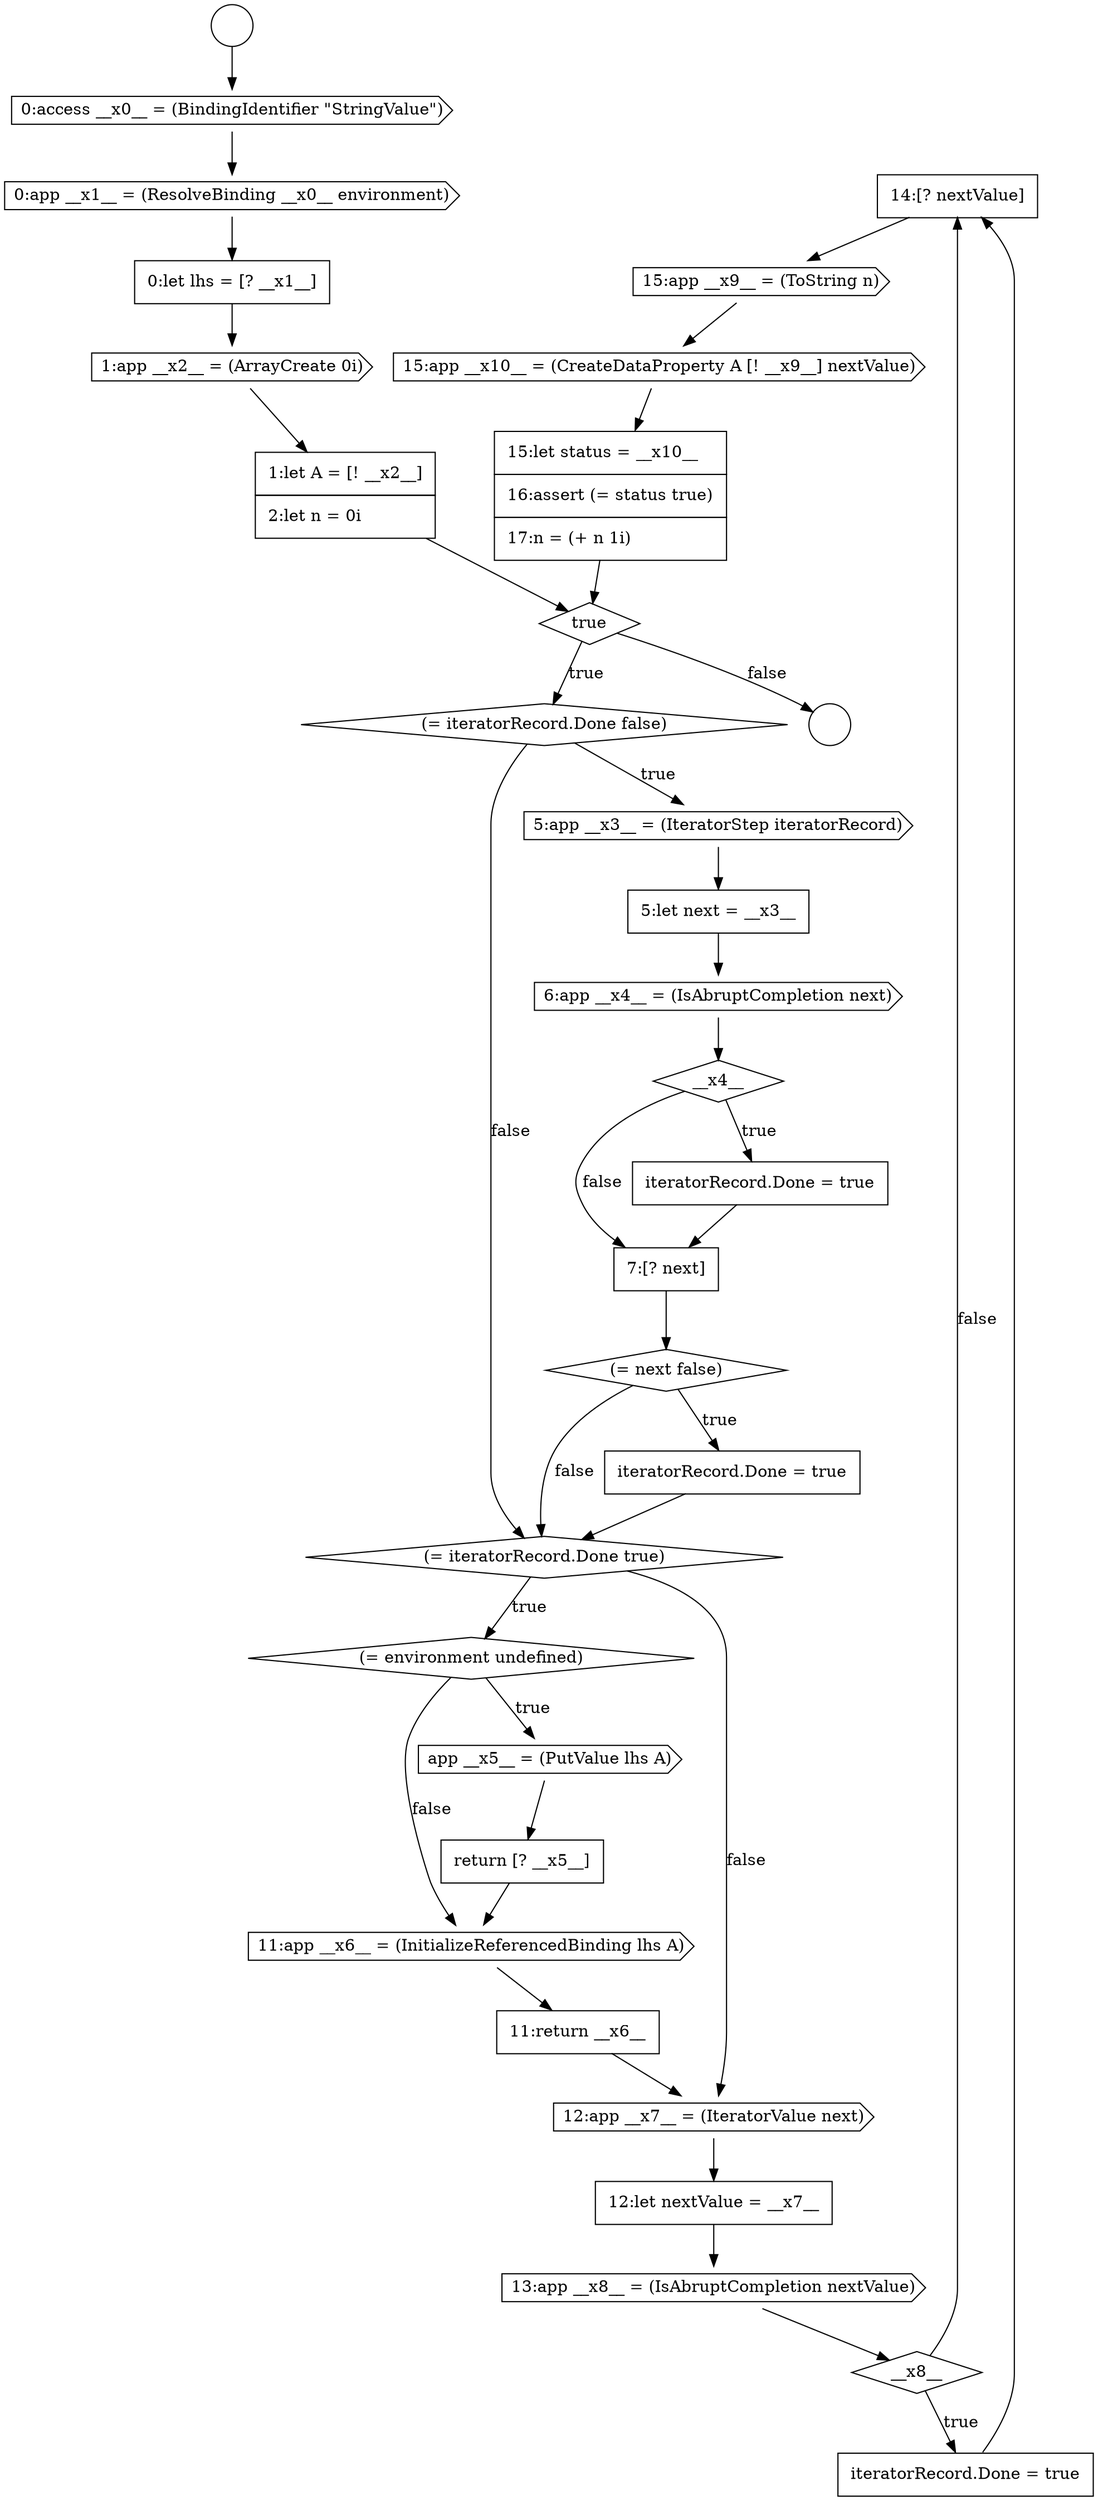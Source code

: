digraph {
  node6355 [shape=none, margin=0, label=<<font color="black">
    <table border="0" cellborder="1" cellspacing="0" cellpadding="10">
      <tr><td align="left">14:[? nextValue]</td></tr>
    </table>
  </font>> color="black" fillcolor="white" style=filled]
  node6338 [shape=cds, label=<<font color="black">6:app __x4__ = (IsAbruptCompletion next)</font>> color="black" fillcolor="white" style=filled]
  node6336 [shape=cds, label=<<font color="black">5:app __x3__ = (IteratorStep iteratorRecord)</font>> color="black" fillcolor="white" style=filled]
  node6342 [shape=diamond, label=<<font color="black">(= next false)</font>> color="black" fillcolor="white" style=filled]
  node6344 [shape=diamond, label=<<font color="black">(= iteratorRecord.Done true)</font>> color="black" fillcolor="white" style=filled]
  node6340 [shape=none, margin=0, label=<<font color="black">
    <table border="0" cellborder="1" cellspacing="0" cellpadding="10">
      <tr><td align="left">iteratorRecord.Done = true</td></tr>
    </table>
  </font>> color="black" fillcolor="white" style=filled]
  node6353 [shape=diamond, label=<<font color="black">__x8__</font>> color="black" fillcolor="white" style=filled]
  node6345 [shape=diamond, label=<<font color="black">(= environment undefined)</font>> color="black" fillcolor="white" style=filled]
  node6350 [shape=cds, label=<<font color="black">12:app __x7__ = (IteratorValue next)</font>> color="black" fillcolor="white" style=filled]
  node6332 [shape=cds, label=<<font color="black">1:app __x2__ = (ArrayCreate 0i)</font>> color="black" fillcolor="white" style=filled]
  node6347 [shape=none, margin=0, label=<<font color="black">
    <table border="0" cellborder="1" cellspacing="0" cellpadding="10">
      <tr><td align="left">return [? __x5__]</td></tr>
    </table>
  </font>> color="black" fillcolor="white" style=filled]
  node6327 [shape=circle label=" " color="black" fillcolor="white" style=filled]
  node6343 [shape=none, margin=0, label=<<font color="black">
    <table border="0" cellborder="1" cellspacing="0" cellpadding="10">
      <tr><td align="left">iteratorRecord.Done = true</td></tr>
    </table>
  </font>> color="black" fillcolor="white" style=filled]
  node6328 [shape=circle label=" " color="black" fillcolor="white" style=filled]
  node6356 [shape=cds, label=<<font color="black">15:app __x9__ = (ToString n)</font>> color="black" fillcolor="white" style=filled]
  node6339 [shape=diamond, label=<<font color="black">__x4__</font>> color="black" fillcolor="white" style=filled]
  node6335 [shape=diamond, label=<<font color="black">(= iteratorRecord.Done false)</font>> color="black" fillcolor="white" style=filled]
  node6349 [shape=none, margin=0, label=<<font color="black">
    <table border="0" cellborder="1" cellspacing="0" cellpadding="10">
      <tr><td align="left">11:return __x6__</td></tr>
    </table>
  </font>> color="black" fillcolor="white" style=filled]
  node6331 [shape=none, margin=0, label=<<font color="black">
    <table border="0" cellborder="1" cellspacing="0" cellpadding="10">
      <tr><td align="left">0:let lhs = [? __x1__]</td></tr>
    </table>
  </font>> color="black" fillcolor="white" style=filled]
  node6346 [shape=cds, label=<<font color="black">app __x5__ = (PutValue lhs A)</font>> color="black" fillcolor="white" style=filled]
  node6357 [shape=cds, label=<<font color="black">15:app __x10__ = (CreateDataProperty A [! __x9__] nextValue)</font>> color="black" fillcolor="white" style=filled]
  node6334 [shape=diamond, label=<<font color="black">true</font>> color="black" fillcolor="white" style=filled]
  node6352 [shape=cds, label=<<font color="black">13:app __x8__ = (IsAbruptCompletion nextValue)</font>> color="black" fillcolor="white" style=filled]
  node6330 [shape=cds, label=<<font color="black">0:app __x1__ = (ResolveBinding __x0__ environment)</font>> color="black" fillcolor="white" style=filled]
  node6337 [shape=none, margin=0, label=<<font color="black">
    <table border="0" cellborder="1" cellspacing="0" cellpadding="10">
      <tr><td align="left">5:let next = __x3__</td></tr>
    </table>
  </font>> color="black" fillcolor="white" style=filled]
  node6333 [shape=none, margin=0, label=<<font color="black">
    <table border="0" cellborder="1" cellspacing="0" cellpadding="10">
      <tr><td align="left">1:let A = [! __x2__]</td></tr>
      <tr><td align="left">2:let n = 0i</td></tr>
    </table>
  </font>> color="black" fillcolor="white" style=filled]
  node6358 [shape=none, margin=0, label=<<font color="black">
    <table border="0" cellborder="1" cellspacing="0" cellpadding="10">
      <tr><td align="left">15:let status = __x10__</td></tr>
      <tr><td align="left">16:assert (= status true)</td></tr>
      <tr><td align="left">17:n = (+ n 1i)</td></tr>
    </table>
  </font>> color="black" fillcolor="white" style=filled]
  node6341 [shape=none, margin=0, label=<<font color="black">
    <table border="0" cellborder="1" cellspacing="0" cellpadding="10">
      <tr><td align="left">7:[? next]</td></tr>
    </table>
  </font>> color="black" fillcolor="white" style=filled]
  node6354 [shape=none, margin=0, label=<<font color="black">
    <table border="0" cellborder="1" cellspacing="0" cellpadding="10">
      <tr><td align="left">iteratorRecord.Done = true</td></tr>
    </table>
  </font>> color="black" fillcolor="white" style=filled]
  node6351 [shape=none, margin=0, label=<<font color="black">
    <table border="0" cellborder="1" cellspacing="0" cellpadding="10">
      <tr><td align="left">12:let nextValue = __x7__</td></tr>
    </table>
  </font>> color="black" fillcolor="white" style=filled]
  node6329 [shape=cds, label=<<font color="black">0:access __x0__ = (BindingIdentifier &quot;StringValue&quot;)</font>> color="black" fillcolor="white" style=filled]
  node6348 [shape=cds, label=<<font color="black">11:app __x6__ = (InitializeReferencedBinding lhs A)</font>> color="black" fillcolor="white" style=filled]
  node6354 -> node6355 [ color="black"]
  node6333 -> node6334 [ color="black"]
  node6353 -> node6354 [label=<<font color="black">true</font>> color="black"]
  node6353 -> node6355 [label=<<font color="black">false</font>> color="black"]
  node6331 -> node6332 [ color="black"]
  node6347 -> node6348 [ color="black"]
  node6357 -> node6358 [ color="black"]
  node6355 -> node6356 [ color="black"]
  node6358 -> node6334 [ color="black"]
  node6332 -> node6333 [ color="black"]
  node6356 -> node6357 [ color="black"]
  node6349 -> node6350 [ color="black"]
  node6343 -> node6344 [ color="black"]
  node6340 -> node6341 [ color="black"]
  node6345 -> node6346 [label=<<font color="black">true</font>> color="black"]
  node6345 -> node6348 [label=<<font color="black">false</font>> color="black"]
  node6336 -> node6337 [ color="black"]
  node6335 -> node6336 [label=<<font color="black">true</font>> color="black"]
  node6335 -> node6344 [label=<<font color="black">false</font>> color="black"]
  node6327 -> node6329 [ color="black"]
  node6341 -> node6342 [ color="black"]
  node6329 -> node6330 [ color="black"]
  node6352 -> node6353 [ color="black"]
  node6334 -> node6335 [label=<<font color="black">true</font>> color="black"]
  node6334 -> node6328 [label=<<font color="black">false</font>> color="black"]
  node6338 -> node6339 [ color="black"]
  node6342 -> node6343 [label=<<font color="black">true</font>> color="black"]
  node6342 -> node6344 [label=<<font color="black">false</font>> color="black"]
  node6350 -> node6351 [ color="black"]
  node6346 -> node6347 [ color="black"]
  node6330 -> node6331 [ color="black"]
  node6344 -> node6345 [label=<<font color="black">true</font>> color="black"]
  node6344 -> node6350 [label=<<font color="black">false</font>> color="black"]
  node6339 -> node6340 [label=<<font color="black">true</font>> color="black"]
  node6339 -> node6341 [label=<<font color="black">false</font>> color="black"]
  node6337 -> node6338 [ color="black"]
  node6351 -> node6352 [ color="black"]
  node6348 -> node6349 [ color="black"]
}
